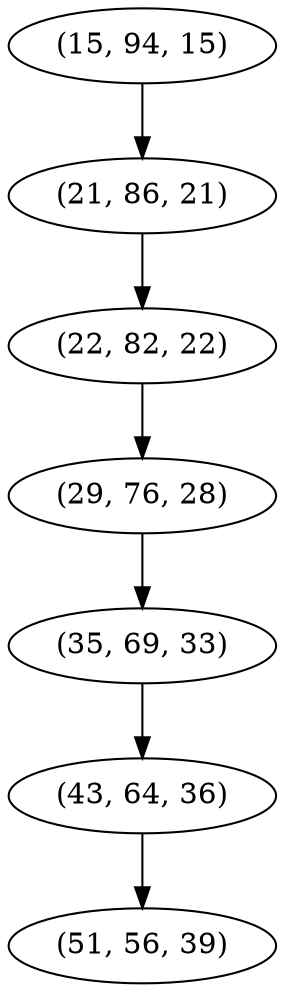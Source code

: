 digraph tree {
    "(15, 94, 15)";
    "(21, 86, 21)";
    "(22, 82, 22)";
    "(29, 76, 28)";
    "(35, 69, 33)";
    "(43, 64, 36)";
    "(51, 56, 39)";
    "(15, 94, 15)" -> "(21, 86, 21)";
    "(21, 86, 21)" -> "(22, 82, 22)";
    "(22, 82, 22)" -> "(29, 76, 28)";
    "(29, 76, 28)" -> "(35, 69, 33)";
    "(35, 69, 33)" -> "(43, 64, 36)";
    "(43, 64, 36)" -> "(51, 56, 39)";
}
